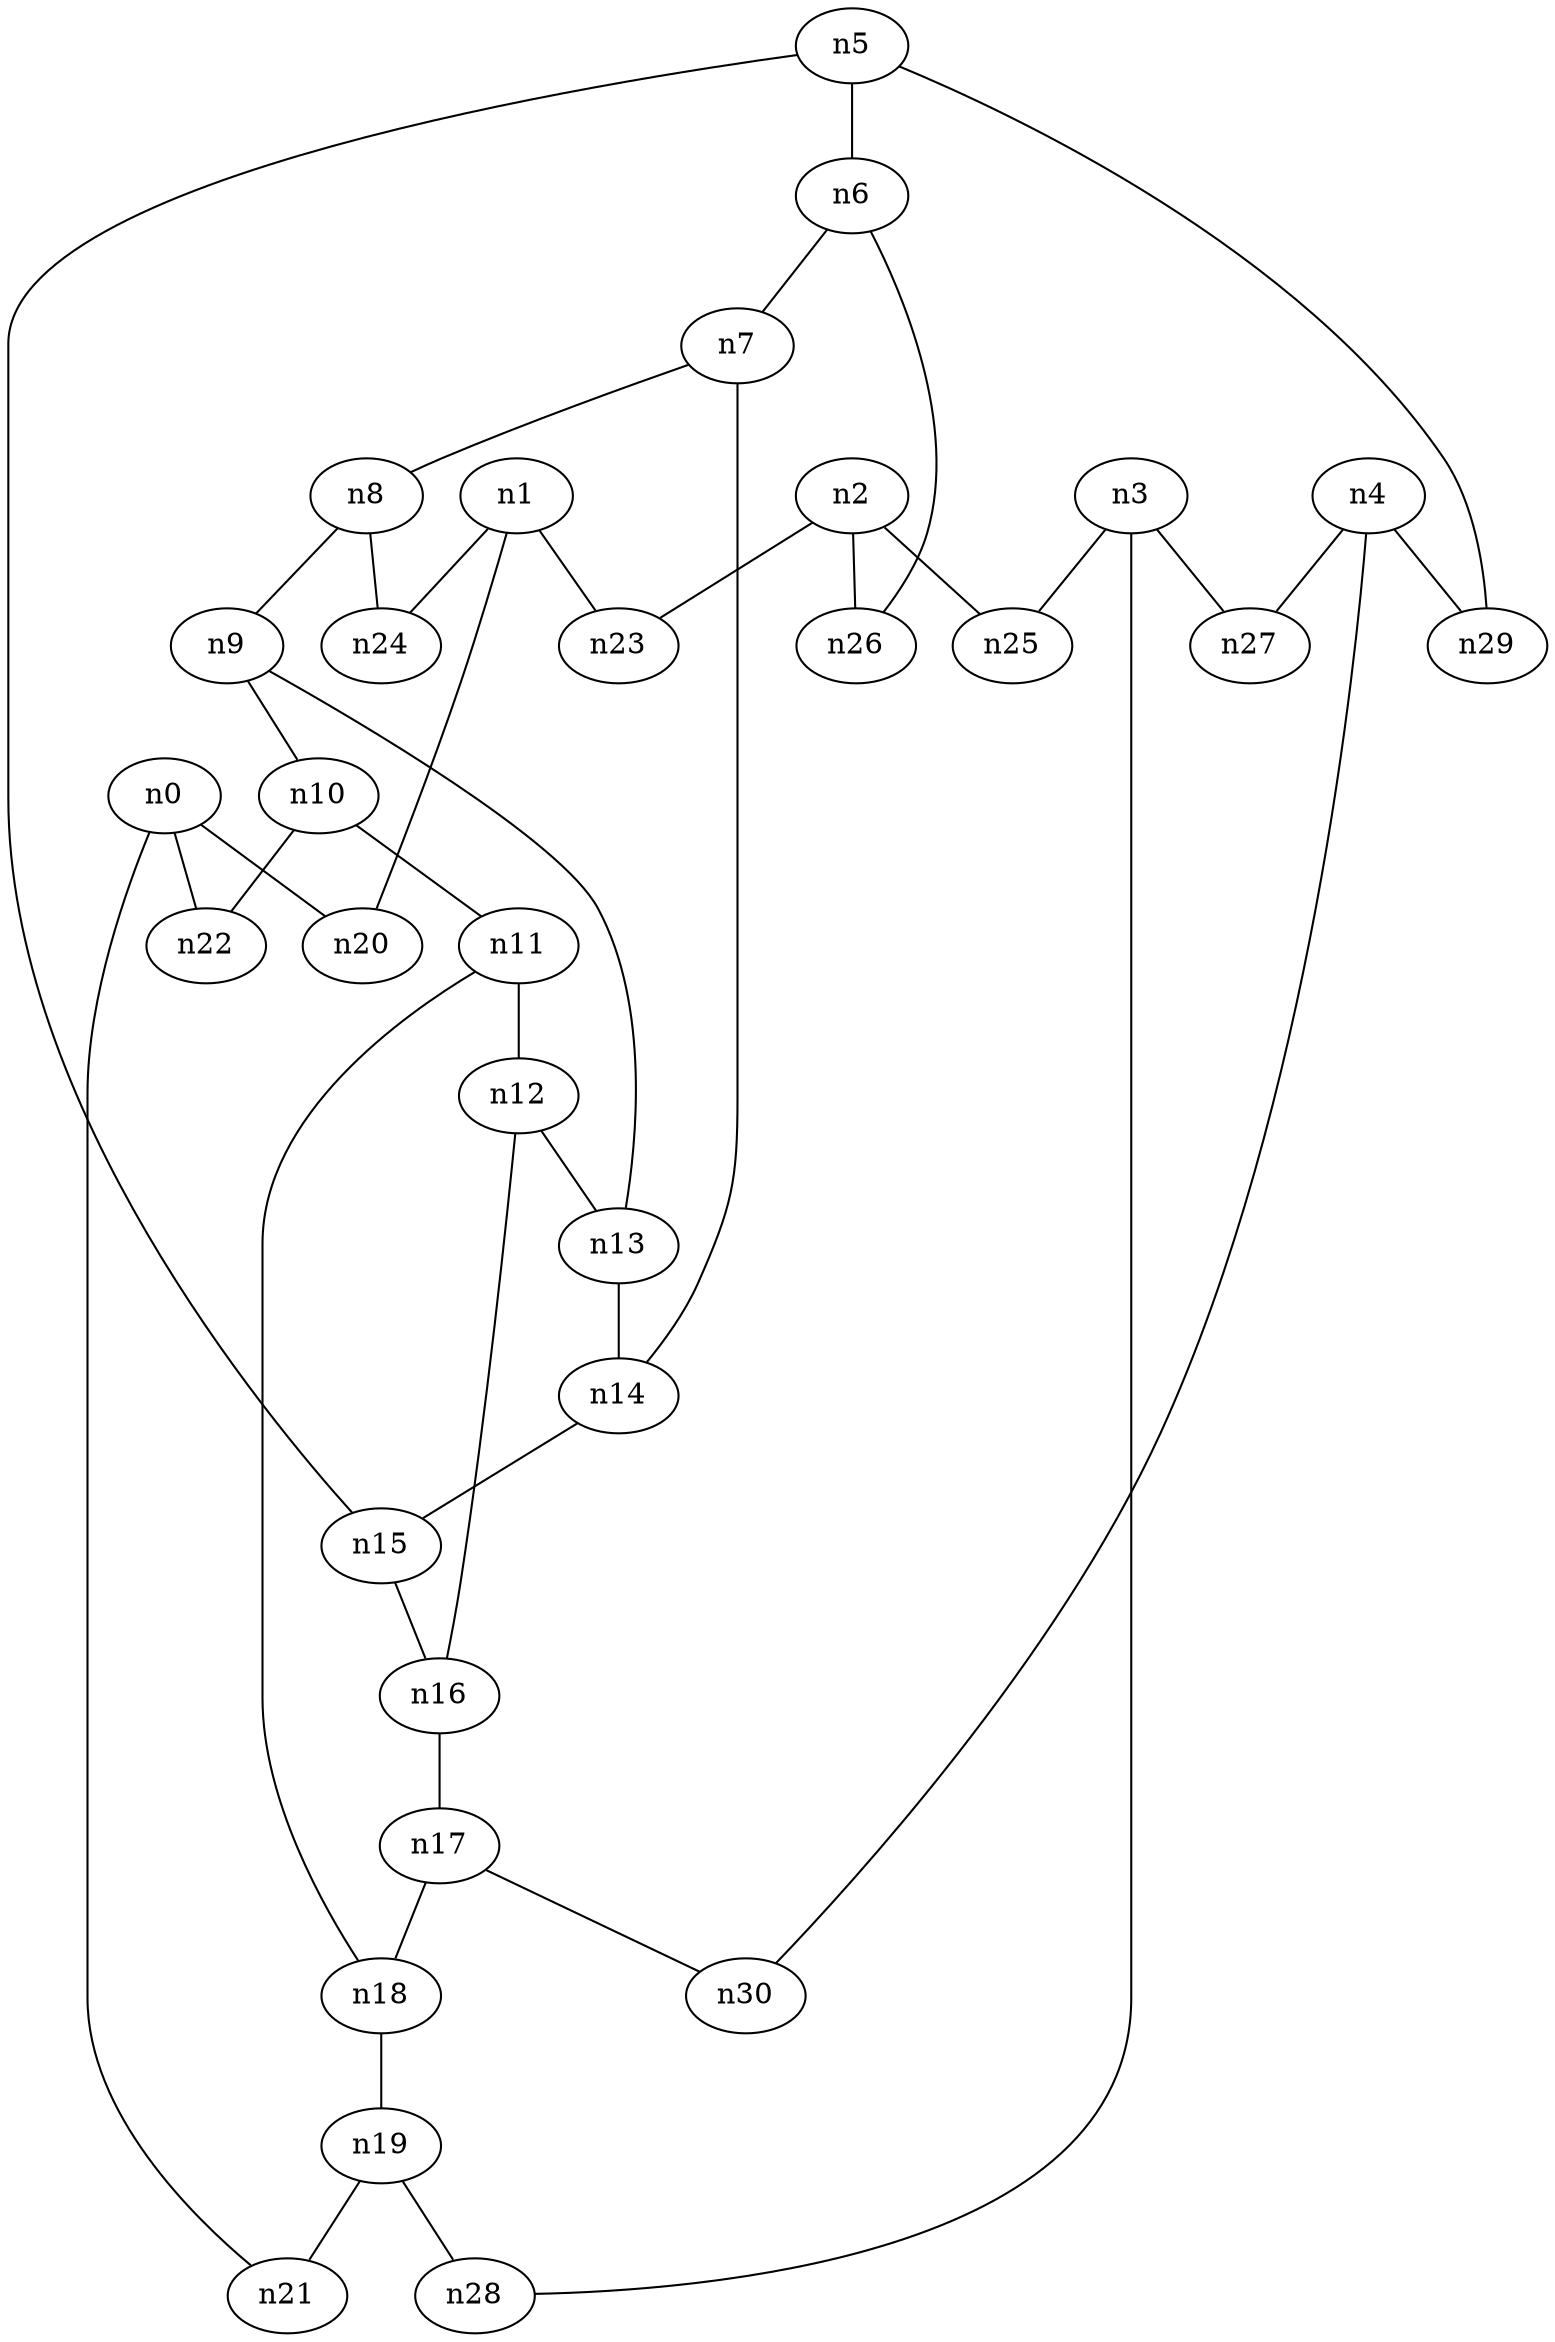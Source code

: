 strict graph "" {
	graph [edge_default="{}",
		node_default="{}"
	];
	node [label="\N"];
	n0	 [dim3pos="-0.2864362267953966,0.08088946315918706,-0.9546785756101551",
		pos="2.8663602324036987,9.122559623665648"];
	n20	 [dim3pos="0.5937449138712679,-0.4048204242284736,0.6954044876037826",
		pos="-0.5984123935031755,-5.481371596319992"];
	n0 -- n20	 [id=e0];
	n21	 [dim3pos="-0.08807375196388617,0.07398718317193036,0.9933624267815283",
		pos="5.5844906574129745,6.167903659553363"];
	n0 -- n21	 [id=e1];
	n22	 [dim3pos="0.08086097974977255,0.03050052795123061,0.9962586108780205",
		pos="6.6438808189540755,-6.196655260939169"];
	n0 -- n22	 [id=e2];
	n1	 [dim3pos="0.8089344523219957,-0.539883085009282,0.2327043325066667",
		pos="-0.588510322050559,-4.947246411135122"];
	n1 -- n20	 [id=e30];
	n23	 [dim3pos="-0.8301326190521888,-0.31955623107234915,-0.4569066096790338",
		pos="16.07542508006192,-10.521059823539913"];
	n1 -- n23	 [id=e3];
	n24	 [dim3pos="-0.29979054722217463,0.8966069671545026,0.3259165142275452",
		pos="1.893471641405826,-5.044369994142518"];
	n1 -- n24	 [id=e4];
	n2	 [dim3pos="-0.4243110807726573,-0.4394269999557805,-0.7917474461237004",
		pos="10.227674919945084,-3.798724576788764"];
	n2 -- n23	 [id=e33];
	n25	 [dim3pos="0.23051495235661248,0.09162254554230442,0.9687456662552751",
		pos="0.3783225703976432,0.2506731337564715"];
	n2 -- n25	 [id=e5];
	n26	 [dim3pos="0.053004645222254385,0.49924310865919713,0.8648391908564066",
		pos="14.031393174556879,6.809151656424978"];
	n2 -- n26	 [id=e6];
	n3	 [dim3pos="0.27033238826509604,0.03965362535343577,-0.9619500973809497",
		pos="-2.995946619188117,9.701522176724037"];
	n3 -- n25	 [id=e35];
	n27	 [dim3pos="-0.6704340612235686,-0.2332468509101211,0.7043536583931285",
		pos="6.6179918589505995,-13.35565474078525"];
	n3 -- n27	 [id=e7];
	n28	 [dim3pos="-0.3696149877693609,0.1294117443621148,0.9201289916296572",
		pos="-0.3367868888564852,-6.685571892685673"];
	n3 -- n28	 [id=e8];
	n4	 [dim3pos="0.5496518886657095,0.7857954272779619,-0.2835636573245307",
		pos="4.1020089301448905,-8.141489906538574"];
	n4 -- n27	 [id=e37];
	n29	 [dim3pos="0.31547868524974704,-0.7122882662792818,0.6269917263201693",
		pos="1.987737517795868,-0.8931107280233493"];
	n4 -- n29	 [id=e9];
	n30	 [dim3pos="0.022266243775435728,-0.9551584510631971,-0.295256748865605",
		pos="-4.689081631024362,-1.8705205636835616"];
	n4 -- n30	 [id=e10];
	n5	 [dim3pos="0.21476682602991262,-0.2843570401523306,0.9343534043138298",
		pos="-10.348707817236415,-0.3643561079654167"];
	n6	 [dim3pos="-0.0771706690375009,0.17069916053061437,0.9822965358965937",
		pos="1.9953834634696395,-6.094739306663314"];
	n5 -- n6	 [id=e11];
	n15	 [dim3pos="0.3814091784477455,-0.17505740141779463,0.9076794284353177",
		pos="2.7112999628165375,5.850109954216291"];
	n5 -- n15	 [id=e12];
	n5 -- n29	 [id=e39];
	n7	 [dim3pos="0.3009824460618651,-0.29377992809546244,-0.9072501975810429",
		pos="5.509896460422707,-3.5756896738565938"];
	n6 -- n7	 [id=e13];
	n6 -- n26	 [id=e36];
	n8	 [dim3pos="0.177762549851891,-0.6105432473489273,-0.7717754977885607",
		pos="4.995711217093957,-22.680316337896958"];
	n7 -- n8	 [id=e14];
	n14	 [dim3pos="-0.02025737911690671,0.01673205273422337,-0.9996547789125069",
		pos="5.592806454606009,9.451054983137032"];
	n7 -- n14	 [id=e15];
	n9	 [dim3pos="-0.017620071334881488,-0.13663251427493497,-0.9904650872842835",
		pos="4.584137243504842,3.003389152996188"];
	n8 -- n9	 [id=e16];
	n8 -- n24	 [id=e34];
	n10	 [dim3pos="-0.09975669426004528,-0.13089748219068761,0.9863642588346592",
		pos="-5.363587881345615,18.68422689656372"];
	n9 -- n10	 [id=e17];
	n13	 [dim3pos="0.06304552877926645,-0.20626622011343962,0.9764627528692822",
		pos="8.150614967048014,-0.2173944100513796"];
	n9 -- n13	 [id=e18];
	n11	 [dim3pos="-0.38786376466928957,-0.5889426165377208,0.7090192483157768",
		pos="-5.294769764010612,11.783680758687474"];
	n10 -- n11	 [id=e19];
	n10 -- n22	 [id=e32];
	n12	 [dim3pos="0.13588299127478828,-0.6720042382923768,0.7279739805784945",
		pos="8.053497019366992,11.810936499505564"];
	n11 -- n12	 [id=e20];
	n18	 [dim3pos="-0.9182011116932733,0.000429500735484869,0.3961142941303118",
		pos="-0.0004677632151496201,11.40285538344876"];
	n11 -- n18	 [id=e21];
	n12 -- n13	 [id=e22];
	n16	 [dim3pos="0.7198989471222266,-0.357545430336332,0.5949006397524859",
		pos="8.963805452799438,-7.216839604192356"];
	n12 -- n16	 [id=e23];
	n13 -- n14	 [id=e24];
	n14 -- n15	 [id=e25];
	n15 -- n16	 [id=e26];
	n17	 [dim3pos="0.8887778513888734,0.39008947148718215,0.24063278063353816",
		pos="-2.728003137600997,-13.894149205744835"];
	n16 -- n17	 [id=e27];
	n17 -- n18	 [id=e28];
	n17 -- n30	 [id=e40];
	n19	 [dim3pos="0.5024511478830828,-0.37200459654844265,-0.7804840960184922",
		pos="15.070647678756128,-2.466236106220129"];
	n18 -- n19	 [id=e29];
	n19 -- n21	 [id=e31];
	n19 -- n28	 [id=e38];
}

